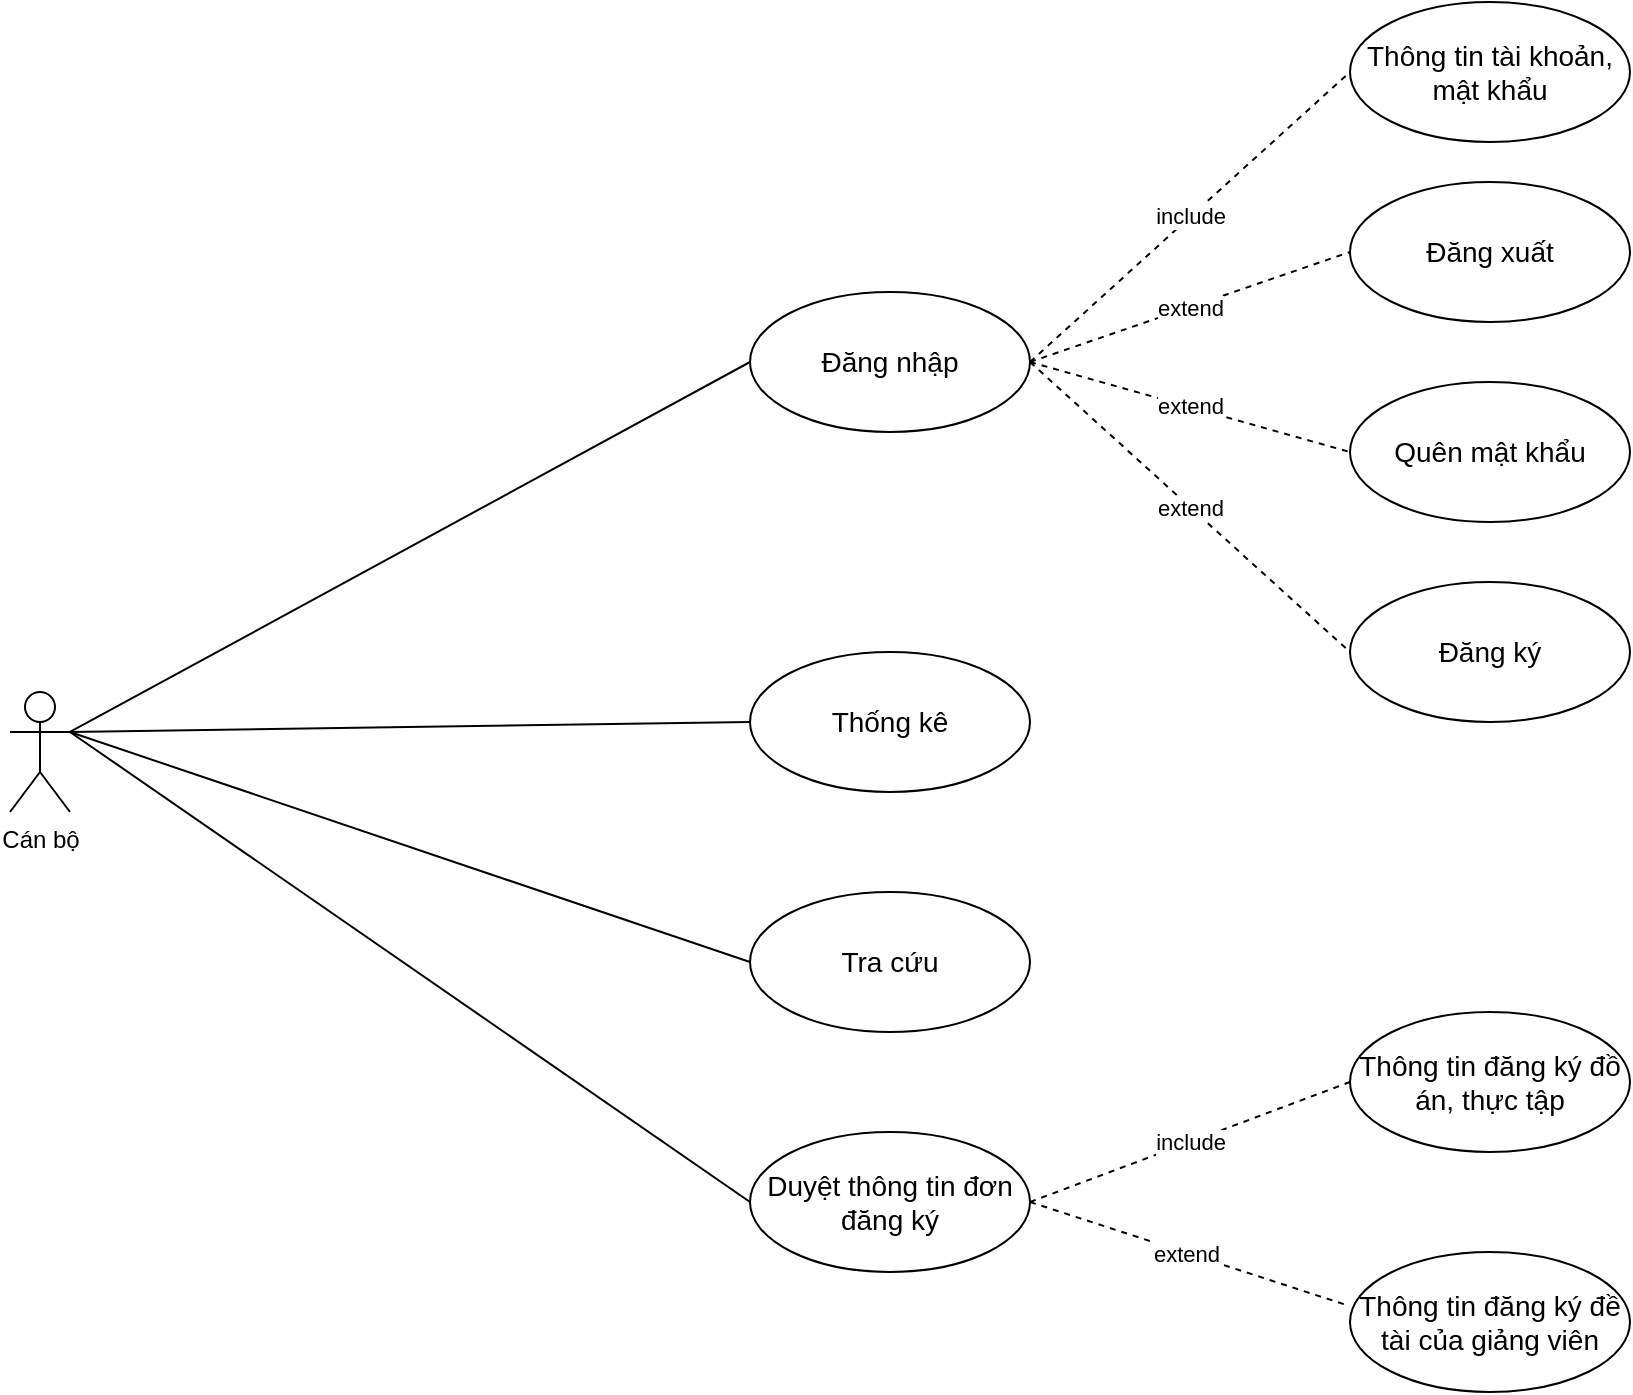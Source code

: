 <mxfile version="20.6.2" type="device"><diagram id="eG5i_4XS4Z5sjABfvSav" name="Page-1"><mxGraphModel dx="1556" dy="1289" grid="1" gridSize="10" guides="1" tooltips="1" connect="1" arrows="1" fold="1" page="1" pageScale="1" pageWidth="850" pageHeight="1100" math="0" shadow="0"><root><mxCell id="0"/><mxCell id="1" parent="0"/><mxCell id="w44M2bHZ78KPVAECMZhk-4" value="Cán bộ" style="shape=umlActor;verticalLabelPosition=bottom;verticalAlign=top;html=1;outlineConnect=0;" vertex="1" parent="1"><mxGeometry x="30" y="440" width="30" height="60" as="geometry"/></mxCell><mxCell id="w44M2bHZ78KPVAECMZhk-6" value="Đăng nhập" style="ellipse;whiteSpace=wrap;html=1;strokeWidth=1;fontSize=14;" vertex="1" parent="1"><mxGeometry x="400" y="240" width="140" height="70" as="geometry"/></mxCell><mxCell id="w44M2bHZ78KPVAECMZhk-7" value="Thống kê" style="ellipse;whiteSpace=wrap;html=1;strokeWidth=1;fontSize=14;" vertex="1" parent="1"><mxGeometry x="400" y="420" width="140" height="70" as="geometry"/></mxCell><mxCell id="w44M2bHZ78KPVAECMZhk-8" value="Tra cứu" style="ellipse;whiteSpace=wrap;html=1;strokeWidth=1;fontSize=14;" vertex="1" parent="1"><mxGeometry x="400" y="540" width="140" height="70" as="geometry"/></mxCell><mxCell id="w44M2bHZ78KPVAECMZhk-22" value="" style="endArrow=none;html=1;rounded=0;entryX=0;entryY=0.5;entryDx=0;entryDy=0;exitX=1;exitY=0.333;exitDx=0;exitDy=0;exitPerimeter=0;" edge="1" parent="1" source="w44M2bHZ78KPVAECMZhk-4" target="w44M2bHZ78KPVAECMZhk-7"><mxGeometry width="50" height="50" relative="1" as="geometry"><mxPoint x="60" y="360" as="sourcePoint"/><mxPoint x="340.0" y="525" as="targetPoint"/></mxGeometry></mxCell><mxCell id="w44M2bHZ78KPVAECMZhk-24" value="" style="endArrow=none;html=1;rounded=0;entryX=0;entryY=0.5;entryDx=0;entryDy=0;exitX=1;exitY=0.333;exitDx=0;exitDy=0;exitPerimeter=0;" edge="1" parent="1" source="w44M2bHZ78KPVAECMZhk-4" target="w44M2bHZ78KPVAECMZhk-6"><mxGeometry width="50" height="50" relative="1" as="geometry"><mxPoint x="50" y="540" as="sourcePoint"/><mxPoint x="340.0" y="660" as="targetPoint"/></mxGeometry></mxCell><mxCell id="w44M2bHZ78KPVAECMZhk-27" value="Duyệt thông tin đơn đăng ký" style="ellipse;whiteSpace=wrap;html=1;strokeWidth=1;fontSize=14;" vertex="1" parent="1"><mxGeometry x="400" y="660" width="140" height="70" as="geometry"/></mxCell><mxCell id="w44M2bHZ78KPVAECMZhk-28" value="" style="endArrow=none;html=1;rounded=0;entryX=0;entryY=0.5;entryDx=0;entryDy=0;exitX=1;exitY=0.333;exitDx=0;exitDy=0;exitPerimeter=0;" edge="1" parent="1" source="w44M2bHZ78KPVAECMZhk-4" target="w44M2bHZ78KPVAECMZhk-27"><mxGeometry width="50" height="50" relative="1" as="geometry"><mxPoint x="70" y="470" as="sourcePoint"/><mxPoint x="470" y="485" as="targetPoint"/></mxGeometry></mxCell><mxCell id="w44M2bHZ78KPVAECMZhk-29" value="include" style="endArrow=none;dashed=1;html=1;rounded=0;entryX=0;entryY=0.5;entryDx=0;entryDy=0;exitX=1;exitY=0.5;exitDx=0;exitDy=0;" edge="1" parent="1" target="w44M2bHZ78KPVAECMZhk-30" source="w44M2bHZ78KPVAECMZhk-6"><mxGeometry width="50" height="50" relative="1" as="geometry"><mxPoint x="540" y="205" as="sourcePoint"/><mxPoint x="720.0" y="140" as="targetPoint"/></mxGeometry></mxCell><mxCell id="w44M2bHZ78KPVAECMZhk-30" value="Thông tin tài khoản, mật khẩu" style="ellipse;whiteSpace=wrap;html=1;strokeWidth=1;fontSize=14;" vertex="1" parent="1"><mxGeometry x="700" y="95" width="140" height="70" as="geometry"/></mxCell><mxCell id="w44M2bHZ78KPVAECMZhk-31" value="Đăng xuất" style="ellipse;whiteSpace=wrap;html=1;strokeWidth=1;fontSize=14;" vertex="1" parent="1"><mxGeometry x="700" y="185" width="140" height="70" as="geometry"/></mxCell><mxCell id="w44M2bHZ78KPVAECMZhk-32" value="extend" style="endArrow=none;dashed=1;html=1;rounded=0;entryX=0;entryY=0.5;entryDx=0;entryDy=0;exitX=1;exitY=0.5;exitDx=0;exitDy=0;" edge="1" parent="1" target="w44M2bHZ78KPVAECMZhk-31" source="w44M2bHZ78KPVAECMZhk-6"><mxGeometry width="50" height="50" relative="1" as="geometry"><mxPoint x="540" y="205" as="sourcePoint"/><mxPoint x="760" y="120" as="targetPoint"/></mxGeometry></mxCell><mxCell id="w44M2bHZ78KPVAECMZhk-33" value="Quên mật khẩu" style="ellipse;whiteSpace=wrap;html=1;strokeWidth=1;fontSize=14;" vertex="1" parent="1"><mxGeometry x="700" y="285" width="140" height="70" as="geometry"/></mxCell><mxCell id="w44M2bHZ78KPVAECMZhk-34" value="extend" style="endArrow=none;dashed=1;html=1;rounded=0;entryX=0;entryY=0.5;entryDx=0;entryDy=0;exitX=1;exitY=0.5;exitDx=0;exitDy=0;" edge="1" parent="1" target="w44M2bHZ78KPVAECMZhk-33" source="w44M2bHZ78KPVAECMZhk-6"><mxGeometry width="50" height="50" relative="1" as="geometry"><mxPoint x="540" y="205" as="sourcePoint"/><mxPoint x="720" y="290" as="targetPoint"/></mxGeometry></mxCell><mxCell id="w44M2bHZ78KPVAECMZhk-35" value="Đăng ký" style="ellipse;whiteSpace=wrap;html=1;strokeWidth=1;fontSize=14;" vertex="1" parent="1"><mxGeometry x="700" y="385" width="140" height="70" as="geometry"/></mxCell><mxCell id="w44M2bHZ78KPVAECMZhk-36" value="extend" style="endArrow=none;dashed=1;html=1;rounded=0;entryX=0;entryY=0.5;entryDx=0;entryDy=0;exitX=1;exitY=0.5;exitDx=0;exitDy=0;" edge="1" parent="1" target="w44M2bHZ78KPVAECMZhk-35" source="w44M2bHZ78KPVAECMZhk-6"><mxGeometry width="50" height="50" relative="1" as="geometry"><mxPoint x="540" y="205" as="sourcePoint"/><mxPoint x="720.0" y="330" as="targetPoint"/></mxGeometry></mxCell><mxCell id="w44M2bHZ78KPVAECMZhk-37" value="" style="endArrow=none;html=1;rounded=0;entryX=0;entryY=0.5;entryDx=0;entryDy=0;" edge="1" parent="1" target="w44M2bHZ78KPVAECMZhk-8"><mxGeometry width="50" height="50" relative="1" as="geometry"><mxPoint x="60" y="460" as="sourcePoint"/><mxPoint x="410" y="395" as="targetPoint"/></mxGeometry></mxCell><mxCell id="w44M2bHZ78KPVAECMZhk-38" value="Thông tin đăng ký đồ án, thực tập" style="ellipse;whiteSpace=wrap;html=1;strokeWidth=1;fontSize=14;" vertex="1" parent="1"><mxGeometry x="700" y="600" width="140" height="70" as="geometry"/></mxCell><mxCell id="w44M2bHZ78KPVAECMZhk-40" value="include" style="endArrow=none;dashed=1;html=1;rounded=0;entryX=0;entryY=0.5;entryDx=0;entryDy=0;exitX=1;exitY=0.5;exitDx=0;exitDy=0;" edge="1" parent="1" source="w44M2bHZ78KPVAECMZhk-27" target="w44M2bHZ78KPVAECMZhk-38"><mxGeometry width="50" height="50" relative="1" as="geometry"><mxPoint x="550" y="285" as="sourcePoint"/><mxPoint x="710" y="140" as="targetPoint"/></mxGeometry></mxCell><mxCell id="w44M2bHZ78KPVAECMZhk-41" value="Thông tin đăng ký đề tài của giảng viên" style="ellipse;whiteSpace=wrap;html=1;strokeWidth=1;fontSize=14;" vertex="1" parent="1"><mxGeometry x="700" y="720" width="140" height="70" as="geometry"/></mxCell><mxCell id="w44M2bHZ78KPVAECMZhk-42" value="extend" style="endArrow=none;dashed=1;html=1;rounded=0;entryX=-0.021;entryY=0.373;entryDx=0;entryDy=0;exitX=1;exitY=0.5;exitDx=0;exitDy=0;entryPerimeter=0;" edge="1" parent="1" source="w44M2bHZ78KPVAECMZhk-27" target="w44M2bHZ78KPVAECMZhk-41"><mxGeometry width="50" height="50" relative="1" as="geometry"><mxPoint x="550" y="285" as="sourcePoint"/><mxPoint x="710" y="430" as="targetPoint"/></mxGeometry></mxCell></root></mxGraphModel></diagram></mxfile>